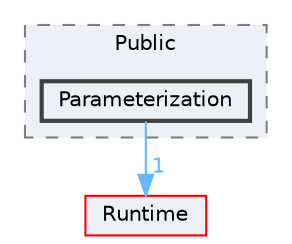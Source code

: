 digraph "Parameterization"
{
 // INTERACTIVE_SVG=YES
 // LATEX_PDF_SIZE
  bgcolor="transparent";
  edge [fontname=Helvetica,fontsize=10,labelfontname=Helvetica,labelfontsize=10];
  node [fontname=Helvetica,fontsize=10,shape=box,height=0.2,width=0.4];
  compound=true
  subgraph clusterdir_b292c9cb1941632744dc846fb5d428f7 {
    graph [ bgcolor="#edf0f7", pencolor="grey50", label="Public", fontname=Helvetica,fontsize=10 style="filled,dashed", URL="dir_b292c9cb1941632744dc846fb5d428f7.html",tooltip=""]
  dir_e1db0792f6dcd80b874fbe73f0fd6204 [label="Parameterization", fillcolor="#edf0f7", color="grey25", style="filled,bold", URL="dir_e1db0792f6dcd80b874fbe73f0fd6204.html",tooltip=""];
  }
  dir_7536b172fbd480bfd146a1b1acd6856b [label="Runtime", fillcolor="#edf0f7", color="red", style="filled", URL="dir_7536b172fbd480bfd146a1b1acd6856b.html",tooltip=""];
  dir_e1db0792f6dcd80b874fbe73f0fd6204->dir_7536b172fbd480bfd146a1b1acd6856b [headlabel="1", labeldistance=1.5 headhref="dir_000720_000984.html" href="dir_000720_000984.html" color="steelblue1" fontcolor="steelblue1"];
}
